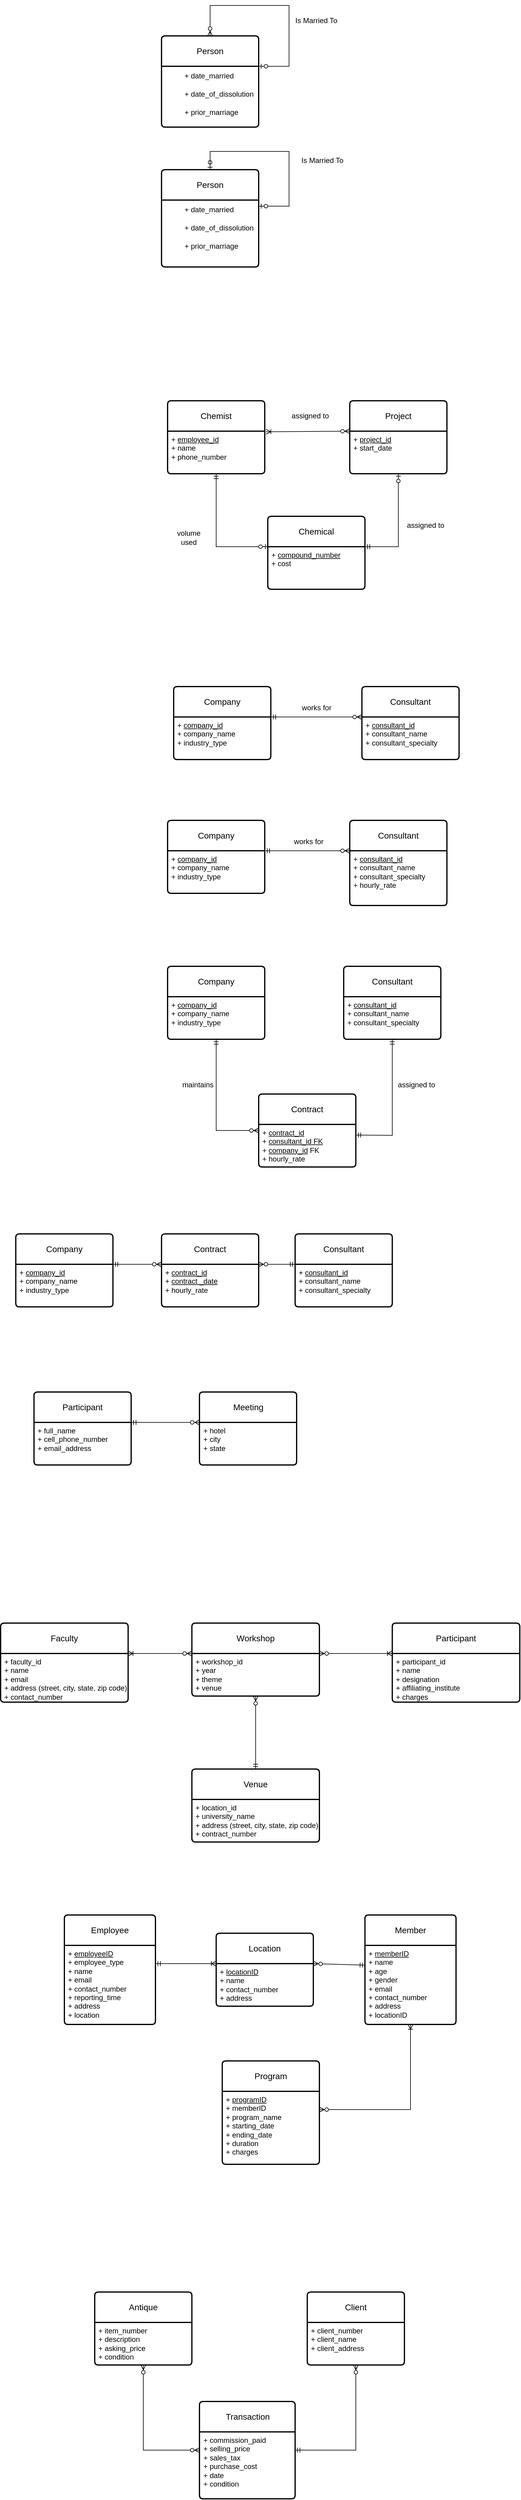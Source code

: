 <mxfile version="21.1.7" type="github">
  <diagram id="R2lEEEUBdFMjLlhIrx00" name="Page-1">
    <mxGraphModel dx="514" dy="484" grid="1" gridSize="10" guides="1" tooltips="1" connect="1" arrows="1" fold="1" page="1" pageScale="1" pageWidth="850" pageHeight="1100" math="0" shadow="0" extFonts="Permanent Marker^https://fonts.googleapis.com/css?family=Permanent+Marker">
      <root>
        <mxCell id="0" />
        <mxCell id="1" parent="0" />
        <mxCell id="Pq10RqFiLjkxQs9V1JVE-1" value="&lt;div&gt;Person&lt;/div&gt;" style="swimlane;childLayout=stackLayout;horizontal=1;startSize=50;horizontalStack=0;rounded=1;fontSize=14;fontStyle=0;strokeWidth=2;resizeParent=0;resizeLast=1;shadow=0;dashed=0;align=center;arcSize=4;whiteSpace=wrap;html=1;" vertex="1" parent="1">
          <mxGeometry x="310" y="90" width="160" height="150" as="geometry" />
        </mxCell>
        <mxCell id="Pq10RqFiLjkxQs9V1JVE-32" value="" style="shape=table;startSize=0;container=1;collapsible=1;childLayout=tableLayout;fixedRows=1;rowLines=0;fontStyle=0;align=center;resizeLast=1;strokeColor=none;fillColor=none;collapsible=0;whiteSpace=wrap;html=1;" vertex="1" parent="Pq10RqFiLjkxQs9V1JVE-1">
          <mxGeometry y="50" width="160" height="100" as="geometry" />
        </mxCell>
        <mxCell id="Pq10RqFiLjkxQs9V1JVE-33" value="" style="shape=tableRow;horizontal=0;startSize=0;swimlaneHead=0;swimlaneBody=0;fillColor=none;collapsible=0;dropTarget=0;points=[[0,0.5],[1,0.5]];portConstraint=eastwest;top=0;left=0;right=0;bottom=0;" vertex="1" parent="Pq10RqFiLjkxQs9V1JVE-32">
          <mxGeometry width="160" height="30" as="geometry" />
        </mxCell>
        <mxCell id="Pq10RqFiLjkxQs9V1JVE-34" value="" style="shape=partialRectangle;connectable=0;fillColor=none;top=0;left=0;bottom=0;right=0;editable=1;overflow=hidden;" vertex="1" parent="Pq10RqFiLjkxQs9V1JVE-33">
          <mxGeometry width="30" height="30" as="geometry">
            <mxRectangle width="30" height="30" as="alternateBounds" />
          </mxGeometry>
        </mxCell>
        <mxCell id="Pq10RqFiLjkxQs9V1JVE-35" value="+ date_married" style="shape=partialRectangle;connectable=0;fillColor=none;top=0;left=0;bottom=0;right=0;align=left;spacingLeft=6;overflow=hidden;" vertex="1" parent="Pq10RqFiLjkxQs9V1JVE-33">
          <mxGeometry x="30" width="130" height="30" as="geometry">
            <mxRectangle width="130" height="30" as="alternateBounds" />
          </mxGeometry>
        </mxCell>
        <mxCell id="Pq10RqFiLjkxQs9V1JVE-37" value="" style="shape=tableRow;horizontal=0;startSize=0;swimlaneHead=0;swimlaneBody=0;fillColor=none;collapsible=0;dropTarget=0;points=[[0,0.5],[1,0.5]];portConstraint=eastwest;top=0;left=0;right=0;bottom=0;" vertex="1" parent="Pq10RqFiLjkxQs9V1JVE-32">
          <mxGeometry y="30" width="160" height="30" as="geometry" />
        </mxCell>
        <mxCell id="Pq10RqFiLjkxQs9V1JVE-38" value="" style="shape=partialRectangle;connectable=0;fillColor=none;top=0;left=0;bottom=0;right=0;editable=1;overflow=hidden;" vertex="1" parent="Pq10RqFiLjkxQs9V1JVE-37">
          <mxGeometry width="30" height="30" as="geometry">
            <mxRectangle width="30" height="30" as="alternateBounds" />
          </mxGeometry>
        </mxCell>
        <mxCell id="Pq10RqFiLjkxQs9V1JVE-39" value="+ date_of_dissolution" style="shape=partialRectangle;connectable=0;fillColor=none;top=0;left=0;bottom=0;right=0;align=left;spacingLeft=6;overflow=hidden;" vertex="1" parent="Pq10RqFiLjkxQs9V1JVE-37">
          <mxGeometry x="30" width="130" height="30" as="geometry">
            <mxRectangle width="130" height="30" as="alternateBounds" />
          </mxGeometry>
        </mxCell>
        <mxCell id="Pq10RqFiLjkxQs9V1JVE-56" value="" style="shape=tableRow;horizontal=0;startSize=0;swimlaneHead=0;swimlaneBody=0;fillColor=none;collapsible=0;dropTarget=0;points=[[0,0.5],[1,0.5]];portConstraint=eastwest;top=0;left=0;right=0;bottom=0;" vertex="1" parent="Pq10RqFiLjkxQs9V1JVE-32">
          <mxGeometry y="60" width="160" height="30" as="geometry" />
        </mxCell>
        <mxCell id="Pq10RqFiLjkxQs9V1JVE-57" value="" style="shape=partialRectangle;connectable=0;fillColor=none;top=0;left=0;bottom=0;right=0;editable=1;overflow=hidden;" vertex="1" parent="Pq10RqFiLjkxQs9V1JVE-56">
          <mxGeometry width="30" height="30" as="geometry">
            <mxRectangle width="30" height="30" as="alternateBounds" />
          </mxGeometry>
        </mxCell>
        <mxCell id="Pq10RqFiLjkxQs9V1JVE-58" value="+ prior_marriage" style="shape=partialRectangle;connectable=0;fillColor=none;top=0;left=0;bottom=0;right=0;align=left;spacingLeft=6;overflow=hidden;" vertex="1" parent="Pq10RqFiLjkxQs9V1JVE-56">
          <mxGeometry x="30" width="130" height="30" as="geometry">
            <mxRectangle width="130" height="30" as="alternateBounds" />
          </mxGeometry>
        </mxCell>
        <mxCell id="Pq10RqFiLjkxQs9V1JVE-6" value="Is Married To" style="text;html=1;strokeColor=none;fillColor=none;align=center;verticalAlign=middle;whiteSpace=wrap;rounded=0;" vertex="1" parent="1">
          <mxGeometry x="520" y="50" width="90" height="30" as="geometry" />
        </mxCell>
        <mxCell id="Pq10RqFiLjkxQs9V1JVE-15" value="" style="fontSize=12;html=1;endArrow=ERzeroToMany;startArrow=ERzeroToOne;rounded=0;entryX=0.5;entryY=0;entryDx=0;entryDy=0;" edge="1" parent="1" target="Pq10RqFiLjkxQs9V1JVE-1">
          <mxGeometry width="100" height="100" relative="1" as="geometry">
            <mxPoint x="470" y="140" as="sourcePoint" />
            <mxPoint x="570" y="40" as="targetPoint" />
            <Array as="points">
              <mxPoint x="520" y="140" />
              <mxPoint x="520" y="40" />
              <mxPoint x="390" y="40" />
            </Array>
          </mxGeometry>
        </mxCell>
        <mxCell id="Pq10RqFiLjkxQs9V1JVE-23" value="Is Married To" style="text;html=1;strokeColor=none;fillColor=none;align=center;verticalAlign=middle;whiteSpace=wrap;rounded=0;" vertex="1" parent="1">
          <mxGeometry x="530" y="280" width="90" height="30" as="geometry" />
        </mxCell>
        <mxCell id="Pq10RqFiLjkxQs9V1JVE-40" value="&lt;div&gt;Person&lt;/div&gt;" style="swimlane;childLayout=stackLayout;horizontal=1;startSize=50;horizontalStack=0;rounded=1;fontSize=14;fontStyle=0;strokeWidth=2;resizeParent=0;resizeLast=1;shadow=0;dashed=0;align=center;arcSize=4;whiteSpace=wrap;html=1;" vertex="1" parent="1">
          <mxGeometry x="310" y="310" width="160" height="160" as="geometry" />
        </mxCell>
        <mxCell id="Pq10RqFiLjkxQs9V1JVE-41" value="" style="shape=table;startSize=0;container=1;collapsible=1;childLayout=tableLayout;fixedRows=1;rowLines=0;fontStyle=0;align=center;resizeLast=1;strokeColor=none;fillColor=none;collapsible=0;whiteSpace=wrap;html=1;" vertex="1" parent="Pq10RqFiLjkxQs9V1JVE-40">
          <mxGeometry y="50" width="160" height="110" as="geometry" />
        </mxCell>
        <mxCell id="Pq10RqFiLjkxQs9V1JVE-42" value="" style="shape=tableRow;horizontal=0;startSize=0;swimlaneHead=0;swimlaneBody=0;fillColor=none;collapsible=0;dropTarget=0;points=[[0,0.5],[1,0.5]];portConstraint=eastwest;top=0;left=0;right=0;bottom=0;" vertex="1" parent="Pq10RqFiLjkxQs9V1JVE-41">
          <mxGeometry width="160" height="30" as="geometry" />
        </mxCell>
        <mxCell id="Pq10RqFiLjkxQs9V1JVE-43" value="" style="shape=partialRectangle;connectable=0;fillColor=none;top=0;left=0;bottom=0;right=0;editable=1;overflow=hidden;" vertex="1" parent="Pq10RqFiLjkxQs9V1JVE-42">
          <mxGeometry width="30" height="30" as="geometry">
            <mxRectangle width="30" height="30" as="alternateBounds" />
          </mxGeometry>
        </mxCell>
        <mxCell id="Pq10RqFiLjkxQs9V1JVE-44" value="+ date_married" style="shape=partialRectangle;connectable=0;fillColor=none;top=0;left=0;bottom=0;right=0;align=left;spacingLeft=6;overflow=hidden;" vertex="1" parent="Pq10RqFiLjkxQs9V1JVE-42">
          <mxGeometry x="30" width="130" height="30" as="geometry">
            <mxRectangle width="130" height="30" as="alternateBounds" />
          </mxGeometry>
        </mxCell>
        <mxCell id="Pq10RqFiLjkxQs9V1JVE-45" value="" style="shape=tableRow;horizontal=0;startSize=0;swimlaneHead=0;swimlaneBody=0;fillColor=none;collapsible=0;dropTarget=0;points=[[0,0.5],[1,0.5]];portConstraint=eastwest;top=0;left=0;right=0;bottom=0;" vertex="1" parent="Pq10RqFiLjkxQs9V1JVE-41">
          <mxGeometry y="30" width="160" height="30" as="geometry" />
        </mxCell>
        <mxCell id="Pq10RqFiLjkxQs9V1JVE-46" value="" style="shape=partialRectangle;connectable=0;fillColor=none;top=0;left=0;bottom=0;right=0;editable=1;overflow=hidden;" vertex="1" parent="Pq10RqFiLjkxQs9V1JVE-45">
          <mxGeometry width="30" height="30" as="geometry">
            <mxRectangle width="30" height="30" as="alternateBounds" />
          </mxGeometry>
        </mxCell>
        <mxCell id="Pq10RqFiLjkxQs9V1JVE-47" value="+ date_of_dissolution" style="shape=partialRectangle;connectable=0;fillColor=none;top=0;left=0;bottom=0;right=0;align=left;spacingLeft=6;overflow=hidden;" vertex="1" parent="Pq10RqFiLjkxQs9V1JVE-45">
          <mxGeometry x="30" width="130" height="30" as="geometry">
            <mxRectangle width="130" height="30" as="alternateBounds" />
          </mxGeometry>
        </mxCell>
        <mxCell id="Pq10RqFiLjkxQs9V1JVE-52" value="" style="shape=tableRow;horizontal=0;startSize=0;swimlaneHead=0;swimlaneBody=0;fillColor=none;collapsible=0;dropTarget=0;points=[[0,0.5],[1,0.5]];portConstraint=eastwest;top=0;left=0;right=0;bottom=0;" vertex="1" parent="Pq10RqFiLjkxQs9V1JVE-41">
          <mxGeometry y="60" width="160" height="30" as="geometry" />
        </mxCell>
        <mxCell id="Pq10RqFiLjkxQs9V1JVE-53" value="" style="shape=partialRectangle;connectable=0;fillColor=none;top=0;left=0;bottom=0;right=0;editable=1;overflow=hidden;" vertex="1" parent="Pq10RqFiLjkxQs9V1JVE-52">
          <mxGeometry width="30" height="30" as="geometry">
            <mxRectangle width="30" height="30" as="alternateBounds" />
          </mxGeometry>
        </mxCell>
        <mxCell id="Pq10RqFiLjkxQs9V1JVE-54" value="+ prior_marriage" style="shape=partialRectangle;connectable=0;fillColor=none;top=0;left=0;bottom=0;right=0;align=left;spacingLeft=6;overflow=hidden;" vertex="1" parent="Pq10RqFiLjkxQs9V1JVE-52">
          <mxGeometry x="30" width="130" height="30" as="geometry">
            <mxRectangle width="130" height="30" as="alternateBounds" />
          </mxGeometry>
        </mxCell>
        <mxCell id="Pq10RqFiLjkxQs9V1JVE-48" value="" style="fontSize=12;html=1;endArrow=ERzeroToOne;endFill=1;rounded=0;entryX=0.5;entryY=0;entryDx=0;entryDy=0;" edge="1" parent="1" target="Pq10RqFiLjkxQs9V1JVE-40">
          <mxGeometry width="100" height="100" relative="1" as="geometry">
            <mxPoint x="470" y="370" as="sourcePoint" />
            <mxPoint x="570" y="270" as="targetPoint" />
            <Array as="points">
              <mxPoint x="520" y="370" />
              <mxPoint x="520" y="280" />
              <mxPoint x="390" y="280" />
            </Array>
          </mxGeometry>
        </mxCell>
        <mxCell id="Pq10RqFiLjkxQs9V1JVE-49" value="" style="fontSize=12;html=1;endArrow=ERzeroToOne;endFill=1;rounded=0;exitX=0.5;exitY=0;exitDx=0;exitDy=0;" edge="1" parent="1" source="Pq10RqFiLjkxQs9V1JVE-40">
          <mxGeometry width="100" height="100" relative="1" as="geometry">
            <mxPoint x="510" y="450" as="sourcePoint" />
            <mxPoint x="470" y="370" as="targetPoint" />
            <Array as="points">
              <mxPoint x="390" y="280" />
              <mxPoint x="520" y="280" />
              <mxPoint x="520" y="370" />
            </Array>
          </mxGeometry>
        </mxCell>
        <mxCell id="Pq10RqFiLjkxQs9V1JVE-59" value="Chemist" style="swimlane;childLayout=stackLayout;horizontal=1;startSize=50;horizontalStack=0;rounded=1;fontSize=14;fontStyle=0;strokeWidth=2;resizeParent=0;resizeLast=1;shadow=0;dashed=0;align=center;arcSize=4;whiteSpace=wrap;html=1;" vertex="1" parent="1">
          <mxGeometry x="320" y="690" width="160" height="120" as="geometry" />
        </mxCell>
        <mxCell id="Pq10RqFiLjkxQs9V1JVE-60" value="+ &lt;u&gt;employee_id&lt;/u&gt;&lt;br&gt;+ name&lt;br&gt;+ phone_number" style="align=left;strokeColor=none;fillColor=none;spacingLeft=4;fontSize=12;verticalAlign=top;resizable=0;rotatable=0;part=1;html=1;" vertex="1" parent="Pq10RqFiLjkxQs9V1JVE-59">
          <mxGeometry y="50" width="160" height="70" as="geometry" />
        </mxCell>
        <mxCell id="Pq10RqFiLjkxQs9V1JVE-61" value="Project" style="swimlane;childLayout=stackLayout;horizontal=1;startSize=50;horizontalStack=0;rounded=1;fontSize=14;fontStyle=0;strokeWidth=2;resizeParent=0;resizeLast=1;shadow=0;dashed=0;align=center;arcSize=4;whiteSpace=wrap;html=1;" vertex="1" parent="1">
          <mxGeometry x="620" y="690" width="160" height="120" as="geometry" />
        </mxCell>
        <mxCell id="Pq10RqFiLjkxQs9V1JVE-62" value="+ &lt;u&gt;project_id&lt;/u&gt;&lt;br&gt;+ start_date" style="align=left;strokeColor=none;fillColor=none;spacingLeft=4;fontSize=12;verticalAlign=top;resizable=0;rotatable=0;part=1;html=1;" vertex="1" parent="Pq10RqFiLjkxQs9V1JVE-61">
          <mxGeometry y="50" width="160" height="70" as="geometry" />
        </mxCell>
        <mxCell id="Pq10RqFiLjkxQs9V1JVE-63" value="Chemical" style="swimlane;childLayout=stackLayout;horizontal=1;startSize=50;horizontalStack=0;rounded=1;fontSize=14;fontStyle=0;strokeWidth=2;resizeParent=0;resizeLast=1;shadow=0;dashed=0;align=center;arcSize=4;whiteSpace=wrap;html=1;" vertex="1" parent="1">
          <mxGeometry x="485" y="880" width="160" height="120" as="geometry" />
        </mxCell>
        <mxCell id="Pq10RqFiLjkxQs9V1JVE-64" value="+ &lt;u&gt;compound_number&lt;/u&gt;&lt;br&gt;+ cost" style="align=left;strokeColor=none;fillColor=none;spacingLeft=4;fontSize=12;verticalAlign=top;resizable=0;rotatable=0;part=1;html=1;" vertex="1" parent="Pq10RqFiLjkxQs9V1JVE-63">
          <mxGeometry y="50" width="160" height="70" as="geometry" />
        </mxCell>
        <mxCell id="Pq10RqFiLjkxQs9V1JVE-65" value="" style="fontSize=12;html=1;endArrow=ERoneToMany;startArrow=ERzeroToMany;rounded=0;entryX=1.013;entryY=0.425;entryDx=0;entryDy=0;entryPerimeter=0;exitX=0;exitY=0;exitDx=0;exitDy=0;" edge="1" parent="1" source="Pq10RqFiLjkxQs9V1JVE-62" target="Pq10RqFiLjkxQs9V1JVE-59">
          <mxGeometry width="100" height="100" relative="1" as="geometry">
            <mxPoint x="520" y="850" as="sourcePoint" />
            <mxPoint x="620" y="750" as="targetPoint" />
          </mxGeometry>
        </mxCell>
        <mxCell id="Pq10RqFiLjkxQs9V1JVE-66" value="assigned to" style="text;html=1;strokeColor=none;fillColor=none;align=center;verticalAlign=middle;whiteSpace=wrap;rounded=0;" vertex="1" parent="1">
          <mxGeometry x="520" y="700" width="70" height="30" as="geometry" />
        </mxCell>
        <mxCell id="Pq10RqFiLjkxQs9V1JVE-69" value="" style="fontSize=12;html=1;endArrow=ERzeroToOne;startArrow=ERmandOne;rounded=0;entryX=0.5;entryY=1;entryDx=0;entryDy=0;" edge="1" parent="1" target="Pq10RqFiLjkxQs9V1JVE-62">
          <mxGeometry width="100" height="100" relative="1" as="geometry">
            <mxPoint x="645" y="930" as="sourcePoint" />
            <mxPoint x="720" y="840" as="targetPoint" />
            <Array as="points">
              <mxPoint x="700" y="930" />
            </Array>
          </mxGeometry>
        </mxCell>
        <mxCell id="Pq10RqFiLjkxQs9V1JVE-70" value="assigned to" style="text;html=1;strokeColor=none;fillColor=none;align=center;verticalAlign=middle;whiteSpace=wrap;rounded=0;" vertex="1" parent="1">
          <mxGeometry x="710" y="880" width="70" height="30" as="geometry" />
        </mxCell>
        <mxCell id="Pq10RqFiLjkxQs9V1JVE-71" value="" style="fontSize=12;html=1;endArrow=ERzeroToOne;startArrow=ERmandOne;rounded=0;entryX=0;entryY=0;entryDx=0;entryDy=0;exitX=0.5;exitY=1;exitDx=0;exitDy=0;" edge="1" parent="1" source="Pq10RqFiLjkxQs9V1JVE-60" target="Pq10RqFiLjkxQs9V1JVE-64">
          <mxGeometry width="100" height="100" relative="1" as="geometry">
            <mxPoint x="340" y="970" as="sourcePoint" />
            <mxPoint x="440" y="870" as="targetPoint" />
            <Array as="points">
              <mxPoint x="400" y="930" />
            </Array>
          </mxGeometry>
        </mxCell>
        <mxCell id="Pq10RqFiLjkxQs9V1JVE-72" value="volume used" style="text;html=1;strokeColor=none;fillColor=none;align=center;verticalAlign=middle;whiteSpace=wrap;rounded=0;" vertex="1" parent="1">
          <mxGeometry x="320" y="900" width="70" height="30" as="geometry" />
        </mxCell>
        <mxCell id="Pq10RqFiLjkxQs9V1JVE-73" value="Company" style="swimlane;childLayout=stackLayout;horizontal=1;startSize=50;horizontalStack=0;rounded=1;fontSize=14;fontStyle=0;strokeWidth=2;resizeParent=0;resizeLast=1;shadow=0;dashed=0;align=center;arcSize=4;whiteSpace=wrap;html=1;" vertex="1" parent="1">
          <mxGeometry x="330" y="1160" width="160" height="120" as="geometry" />
        </mxCell>
        <mxCell id="Pq10RqFiLjkxQs9V1JVE-74" value="+ &lt;u&gt;company_id&lt;/u&gt;&lt;br&gt;+ company_name&lt;br&gt;+ industry_type" style="align=left;strokeColor=none;fillColor=none;spacingLeft=4;fontSize=12;verticalAlign=top;resizable=0;rotatable=0;part=1;html=1;" vertex="1" parent="Pq10RqFiLjkxQs9V1JVE-73">
          <mxGeometry y="50" width="160" height="70" as="geometry" />
        </mxCell>
        <mxCell id="Pq10RqFiLjkxQs9V1JVE-75" value="Consultant" style="swimlane;childLayout=stackLayout;horizontal=1;startSize=50;horizontalStack=0;rounded=1;fontSize=14;fontStyle=0;strokeWidth=2;resizeParent=0;resizeLast=1;shadow=0;dashed=0;align=center;arcSize=4;whiteSpace=wrap;html=1;" vertex="1" parent="1">
          <mxGeometry x="640" y="1160" width="160" height="120" as="geometry" />
        </mxCell>
        <mxCell id="Pq10RqFiLjkxQs9V1JVE-76" value="+ &lt;u&gt;consultant_id&lt;/u&gt;&lt;br&gt;+ consultant_name&lt;br&gt;+ consultant_specialty" style="align=left;strokeColor=none;fillColor=none;spacingLeft=4;fontSize=12;verticalAlign=top;resizable=0;rotatable=0;part=1;html=1;" vertex="1" parent="Pq10RqFiLjkxQs9V1JVE-75">
          <mxGeometry y="50" width="160" height="70" as="geometry" />
        </mxCell>
        <mxCell id="Pq10RqFiLjkxQs9V1JVE-77" value="works for" style="text;html=1;strokeColor=none;fillColor=none;align=center;verticalAlign=middle;whiteSpace=wrap;rounded=0;" vertex="1" parent="1">
          <mxGeometry x="532.5" y="1180" width="65" height="30" as="geometry" />
        </mxCell>
        <mxCell id="Pq10RqFiLjkxQs9V1JVE-80" value="Company" style="swimlane;childLayout=stackLayout;horizontal=1;startSize=50;horizontalStack=0;rounded=1;fontSize=14;fontStyle=0;strokeWidth=2;resizeParent=0;resizeLast=1;shadow=0;dashed=0;align=center;arcSize=4;whiteSpace=wrap;html=1;" vertex="1" parent="1">
          <mxGeometry x="320" y="1380" width="160" height="120" as="geometry" />
        </mxCell>
        <mxCell id="Pq10RqFiLjkxQs9V1JVE-81" value="+ &lt;u&gt;company_id&lt;/u&gt;&lt;br&gt;+ company_name&lt;br&gt;+ industry_type" style="align=left;strokeColor=none;fillColor=none;spacingLeft=4;fontSize=12;verticalAlign=top;resizable=0;rotatable=0;part=1;html=1;" vertex="1" parent="Pq10RqFiLjkxQs9V1JVE-80">
          <mxGeometry y="50" width="160" height="70" as="geometry" />
        </mxCell>
        <mxCell id="Pq10RqFiLjkxQs9V1JVE-82" value="Consultant" style="swimlane;childLayout=stackLayout;horizontal=1;startSize=50;horizontalStack=0;rounded=1;fontSize=14;fontStyle=0;strokeWidth=2;resizeParent=0;resizeLast=1;shadow=0;dashed=0;align=center;arcSize=4;whiteSpace=wrap;html=1;" vertex="1" parent="1">
          <mxGeometry x="620" y="1380" width="160" height="140" as="geometry" />
        </mxCell>
        <mxCell id="Pq10RqFiLjkxQs9V1JVE-83" value="+ &lt;u&gt;consultant_id&lt;/u&gt;&lt;br&gt;+ consultant_name&lt;br&gt;&lt;div&gt;+ consultant_specialty&lt;/div&gt;&lt;div&gt;+ hourly_rate&lt;br&gt;&lt;/div&gt;" style="align=left;strokeColor=none;fillColor=none;spacingLeft=4;fontSize=12;verticalAlign=top;resizable=0;rotatable=0;part=1;html=1;" vertex="1" parent="Pq10RqFiLjkxQs9V1JVE-82">
          <mxGeometry y="50" width="160" height="90" as="geometry" />
        </mxCell>
        <mxCell id="Pq10RqFiLjkxQs9V1JVE-103" value="" style="shape=table;startSize=0;container=1;collapsible=1;childLayout=tableLayout;fixedRows=1;rowLines=0;fontStyle=0;align=center;resizeLast=1;strokeColor=none;fillColor=none;collapsible=0;whiteSpace=wrap;html=1;" vertex="1" parent="Pq10RqFiLjkxQs9V1JVE-82">
          <mxGeometry y="140" width="160" as="geometry" />
        </mxCell>
        <mxCell id="Pq10RqFiLjkxQs9V1JVE-104" value="" style="shape=tableRow;horizontal=0;startSize=0;swimlaneHead=0;swimlaneBody=0;fillColor=none;collapsible=0;dropTarget=0;points=[[0,0.5],[1,0.5]];portConstraint=eastwest;top=0;left=0;right=0;bottom=0;" vertex="1" visible="0" parent="Pq10RqFiLjkxQs9V1JVE-103">
          <mxGeometry width="180" height="30" as="geometry" />
        </mxCell>
        <mxCell id="Pq10RqFiLjkxQs9V1JVE-105" value="" style="shape=partialRectangle;connectable=0;fillColor=none;top=0;left=0;bottom=0;right=0;editable=1;overflow=hidden;" vertex="1" parent="Pq10RqFiLjkxQs9V1JVE-104">
          <mxGeometry width="30" height="30" as="geometry">
            <mxRectangle width="30" height="30" as="alternateBounds" />
          </mxGeometry>
        </mxCell>
        <mxCell id="Pq10RqFiLjkxQs9V1JVE-106" value="Row" style="shape=partialRectangle;connectable=0;fillColor=none;top=0;left=0;bottom=0;right=0;align=left;spacingLeft=6;overflow=hidden;" vertex="1" parent="Pq10RqFiLjkxQs9V1JVE-104">
          <mxGeometry x="30" width="150" height="30" as="geometry">
            <mxRectangle width="150" height="30" as="alternateBounds" />
          </mxGeometry>
        </mxCell>
        <mxCell id="Pq10RqFiLjkxQs9V1JVE-85" value="works for" style="text;html=1;strokeColor=none;fillColor=none;align=center;verticalAlign=middle;whiteSpace=wrap;rounded=0;" vertex="1" parent="1">
          <mxGeometry x="520" y="1400" width="65" height="30" as="geometry" />
        </mxCell>
        <mxCell id="Pq10RqFiLjkxQs9V1JVE-89" value="Company" style="swimlane;childLayout=stackLayout;horizontal=1;startSize=50;horizontalStack=0;rounded=1;fontSize=14;fontStyle=0;strokeWidth=2;resizeParent=0;resizeLast=1;shadow=0;dashed=0;align=center;arcSize=4;whiteSpace=wrap;html=1;" vertex="1" parent="1">
          <mxGeometry x="320" y="1620" width="160" height="120" as="geometry" />
        </mxCell>
        <mxCell id="Pq10RqFiLjkxQs9V1JVE-90" value="+ &lt;u&gt;company_id&lt;/u&gt;&lt;br&gt;+ company_name&lt;br&gt;+ industry_type" style="align=left;strokeColor=none;fillColor=none;spacingLeft=4;fontSize=12;verticalAlign=top;resizable=0;rotatable=0;part=1;html=1;" vertex="1" parent="Pq10RqFiLjkxQs9V1JVE-89">
          <mxGeometry y="50" width="160" height="70" as="geometry" />
        </mxCell>
        <mxCell id="Pq10RqFiLjkxQs9V1JVE-93" value="Consultant" style="swimlane;childLayout=stackLayout;horizontal=1;startSize=50;horizontalStack=0;rounded=1;fontSize=14;fontStyle=0;strokeWidth=2;resizeParent=0;resizeLast=1;shadow=0;dashed=0;align=center;arcSize=4;whiteSpace=wrap;html=1;" vertex="1" parent="1">
          <mxGeometry x="610" y="1620" width="160" height="120" as="geometry" />
        </mxCell>
        <mxCell id="Pq10RqFiLjkxQs9V1JVE-94" value="+ &lt;u&gt;consultant_id&lt;/u&gt;&lt;br&gt;+ consultant_name&lt;br&gt;+ consultant_specialty" style="align=left;strokeColor=none;fillColor=none;spacingLeft=4;fontSize=12;verticalAlign=top;resizable=0;rotatable=0;part=1;html=1;" vertex="1" parent="Pq10RqFiLjkxQs9V1JVE-93">
          <mxGeometry y="50" width="160" height="70" as="geometry" />
        </mxCell>
        <mxCell id="Pq10RqFiLjkxQs9V1JVE-97" value="Contract" style="swimlane;childLayout=stackLayout;horizontal=1;startSize=50;horizontalStack=0;rounded=1;fontSize=14;fontStyle=0;strokeWidth=2;resizeParent=0;resizeLast=1;shadow=0;dashed=0;align=center;arcSize=4;whiteSpace=wrap;html=1;" vertex="1" parent="1">
          <mxGeometry x="470" y="1830" width="160" height="120" as="geometry" />
        </mxCell>
        <mxCell id="Pq10RqFiLjkxQs9V1JVE-98" value="+ &lt;u&gt;contract_id&lt;/u&gt;&lt;br&gt;+ &lt;u&gt;consultant_id FK&lt;/u&gt;&lt;br&gt;&lt;div&gt;+ &lt;u&gt;company_id&lt;/u&gt; FK&lt;br&gt;&lt;/div&gt;&lt;div&gt;+ hourly_rate&lt;br&gt;&lt;/div&gt;" style="align=left;strokeColor=none;fillColor=none;spacingLeft=4;fontSize=12;verticalAlign=top;resizable=0;rotatable=0;part=1;html=1;" vertex="1" parent="Pq10RqFiLjkxQs9V1JVE-97">
          <mxGeometry y="50" width="160" height="70" as="geometry" />
        </mxCell>
        <mxCell id="Pq10RqFiLjkxQs9V1JVE-112" value="" style="fontSize=12;html=1;endArrow=ERzeroToMany;startArrow=ERmandOne;rounded=0;exitX=1;exitY=0;exitDx=0;exitDy=0;" edge="1" parent="1" source="Pq10RqFiLjkxQs9V1JVE-74">
          <mxGeometry width="100" height="100" relative="1" as="geometry">
            <mxPoint x="520" y="1360" as="sourcePoint" />
            <mxPoint x="640" y="1210" as="targetPoint" />
          </mxGeometry>
        </mxCell>
        <mxCell id="Pq10RqFiLjkxQs9V1JVE-113" value="" style="fontSize=12;html=1;endArrow=ERzeroToMany;startArrow=ERmandOne;rounded=0;exitX=1;exitY=0;exitDx=0;exitDy=0;entryX=0;entryY=0;entryDx=0;entryDy=0;" edge="1" parent="1" source="Pq10RqFiLjkxQs9V1JVE-81" target="Pq10RqFiLjkxQs9V1JVE-83">
          <mxGeometry width="100" height="100" relative="1" as="geometry">
            <mxPoint x="470" y="1530" as="sourcePoint" />
            <mxPoint x="620" y="1530" as="targetPoint" />
          </mxGeometry>
        </mxCell>
        <mxCell id="Pq10RqFiLjkxQs9V1JVE-114" value="" style="fontSize=12;html=1;endArrow=ERzeroToMany;startArrow=ERmandOne;rounded=0;entryX=0;entryY=0.5;entryDx=0;entryDy=0;exitX=0.5;exitY=1;exitDx=0;exitDy=0;" edge="1" parent="1" source="Pq10RqFiLjkxQs9V1JVE-90" target="Pq10RqFiLjkxQs9V1JVE-97">
          <mxGeometry width="100" height="100" relative="1" as="geometry">
            <mxPoint x="320" y="1930" as="sourcePoint" />
            <mxPoint x="420" y="1830" as="targetPoint" />
            <Array as="points">
              <mxPoint x="400" y="1890" />
            </Array>
          </mxGeometry>
        </mxCell>
        <mxCell id="Pq10RqFiLjkxQs9V1JVE-115" value="" style="fontSize=12;html=1;endArrow=ERmandOne;startArrow=ERmandOne;rounded=0;exitX=1;exitY=0.25;exitDx=0;exitDy=0;entryX=0.5;entryY=1;entryDx=0;entryDy=0;" edge="1" parent="1" source="Pq10RqFiLjkxQs9V1JVE-98" target="Pq10RqFiLjkxQs9V1JVE-94">
          <mxGeometry width="100" height="100" relative="1" as="geometry">
            <mxPoint x="660" y="1920" as="sourcePoint" />
            <mxPoint x="760" y="1820" as="targetPoint" />
            <Array as="points">
              <mxPoint x="690" y="1898" />
            </Array>
          </mxGeometry>
        </mxCell>
        <mxCell id="Pq10RqFiLjkxQs9V1JVE-117" value="assigned to" style="text;html=1;strokeColor=none;fillColor=none;align=center;verticalAlign=middle;whiteSpace=wrap;rounded=0;" vertex="1" parent="1">
          <mxGeometry x="690" y="1800" width="80" height="30" as="geometry" />
        </mxCell>
        <mxCell id="Pq10RqFiLjkxQs9V1JVE-118" value="maintains" style="text;html=1;strokeColor=none;fillColor=none;align=center;verticalAlign=middle;whiteSpace=wrap;rounded=0;" vertex="1" parent="1">
          <mxGeometry x="340" y="1800" width="60" height="30" as="geometry" />
        </mxCell>
        <mxCell id="Pq10RqFiLjkxQs9V1JVE-119" value="Company" style="swimlane;childLayout=stackLayout;horizontal=1;startSize=50;horizontalStack=0;rounded=1;fontSize=14;fontStyle=0;strokeWidth=2;resizeParent=0;resizeLast=1;shadow=0;dashed=0;align=center;arcSize=4;whiteSpace=wrap;html=1;" vertex="1" parent="1">
          <mxGeometry x="70" y="2060" width="160" height="120" as="geometry" />
        </mxCell>
        <mxCell id="Pq10RqFiLjkxQs9V1JVE-120" value="+ &lt;u&gt;company_id&lt;/u&gt;&lt;br&gt;+ company_name&lt;br&gt;+ industry_type" style="align=left;strokeColor=none;fillColor=none;spacingLeft=4;fontSize=12;verticalAlign=top;resizable=0;rotatable=0;part=1;html=1;" vertex="1" parent="Pq10RqFiLjkxQs9V1JVE-119">
          <mxGeometry y="50" width="160" height="70" as="geometry" />
        </mxCell>
        <mxCell id="Pq10RqFiLjkxQs9V1JVE-121" value="Contract" style="swimlane;childLayout=stackLayout;horizontal=1;startSize=50;horizontalStack=0;rounded=1;fontSize=14;fontStyle=0;strokeWidth=2;resizeParent=0;resizeLast=1;shadow=0;dashed=0;align=center;arcSize=4;whiteSpace=wrap;html=1;" vertex="1" parent="1">
          <mxGeometry x="310" y="2060" width="160" height="120" as="geometry" />
        </mxCell>
        <mxCell id="Pq10RqFiLjkxQs9V1JVE-122" value="+ &lt;u&gt;contract_id&lt;/u&gt;&lt;br&gt;+ &lt;u&gt;contract _date&lt;/u&gt;&lt;br&gt;&lt;div&gt;+ hourly_rate&lt;br&gt;&lt;/div&gt;" style="align=left;strokeColor=none;fillColor=none;spacingLeft=4;fontSize=12;verticalAlign=top;resizable=0;rotatable=0;part=1;html=1;" vertex="1" parent="Pq10RqFiLjkxQs9V1JVE-121">
          <mxGeometry y="50" width="160" height="70" as="geometry" />
        </mxCell>
        <mxCell id="Pq10RqFiLjkxQs9V1JVE-125" value="Consultant" style="swimlane;childLayout=stackLayout;horizontal=1;startSize=50;horizontalStack=0;rounded=1;fontSize=14;fontStyle=0;strokeWidth=2;resizeParent=0;resizeLast=1;shadow=0;dashed=0;align=center;arcSize=4;whiteSpace=wrap;html=1;" vertex="1" parent="1">
          <mxGeometry x="530" y="2060" width="160" height="120" as="geometry" />
        </mxCell>
        <mxCell id="Pq10RqFiLjkxQs9V1JVE-126" value="+ &lt;u&gt;consultant_id&lt;/u&gt;&lt;br&gt;+ consultant_name&lt;br&gt;+ consultant_specialty" style="align=left;strokeColor=none;fillColor=none;spacingLeft=4;fontSize=12;verticalAlign=top;resizable=0;rotatable=0;part=1;html=1;" vertex="1" parent="Pq10RqFiLjkxQs9V1JVE-125">
          <mxGeometry y="50" width="160" height="70" as="geometry" />
        </mxCell>
        <mxCell id="Pq10RqFiLjkxQs9V1JVE-128" value="" style="fontSize=12;html=1;endArrow=ERzeroToMany;startArrow=ERmandOne;rounded=0;exitX=1;exitY=0;exitDx=0;exitDy=0;entryX=0;entryY=0;entryDx=0;entryDy=0;" edge="1" parent="1" source="Pq10RqFiLjkxQs9V1JVE-120" target="Pq10RqFiLjkxQs9V1JVE-122">
          <mxGeometry width="100" height="100" relative="1" as="geometry">
            <mxPoint x="230" y="2080" as="sourcePoint" />
            <mxPoint x="330" y="1980" as="targetPoint" />
          </mxGeometry>
        </mxCell>
        <mxCell id="Pq10RqFiLjkxQs9V1JVE-129" value="" style="fontSize=12;html=1;endArrow=ERzeroToMany;startArrow=ERmandOne;rounded=0;entryX=1;entryY=0;entryDx=0;entryDy=0;exitX=0;exitY=0;exitDx=0;exitDy=0;" edge="1" parent="1" source="Pq10RqFiLjkxQs9V1JVE-126" target="Pq10RqFiLjkxQs9V1JVE-122">
          <mxGeometry width="100" height="100" relative="1" as="geometry">
            <mxPoint x="420" y="2110" as="sourcePoint" />
            <mxPoint x="520" y="2010" as="targetPoint" />
          </mxGeometry>
        </mxCell>
        <mxCell id="Pq10RqFiLjkxQs9V1JVE-130" value="Participant" style="swimlane;childLayout=stackLayout;horizontal=1;startSize=50;horizontalStack=0;rounded=1;fontSize=14;fontStyle=0;strokeWidth=2;resizeParent=0;resizeLast=1;shadow=0;dashed=0;align=center;arcSize=4;whiteSpace=wrap;html=1;" vertex="1" parent="1">
          <mxGeometry x="100" y="2320" width="160" height="120" as="geometry" />
        </mxCell>
        <mxCell id="Pq10RqFiLjkxQs9V1JVE-131" value="+ full_name&lt;br&gt;+ cell_phone_number&lt;br&gt;+ email_address" style="align=left;strokeColor=none;fillColor=none;spacingLeft=4;fontSize=12;verticalAlign=top;resizable=0;rotatable=0;part=1;html=1;" vertex="1" parent="Pq10RqFiLjkxQs9V1JVE-130">
          <mxGeometry y="50" width="160" height="70" as="geometry" />
        </mxCell>
        <mxCell id="Pq10RqFiLjkxQs9V1JVE-132" value="Meeting" style="swimlane;childLayout=stackLayout;horizontal=1;startSize=50;horizontalStack=0;rounded=1;fontSize=14;fontStyle=0;strokeWidth=2;resizeParent=0;resizeLast=1;shadow=0;dashed=0;align=center;arcSize=4;whiteSpace=wrap;html=1;" vertex="1" parent="1">
          <mxGeometry x="372.5" y="2320" width="160" height="120" as="geometry" />
        </mxCell>
        <mxCell id="Pq10RqFiLjkxQs9V1JVE-133" value="+ hotel&lt;br&gt;+ city&lt;br&gt;+ state" style="align=left;strokeColor=none;fillColor=none;spacingLeft=4;fontSize=12;verticalAlign=top;resizable=0;rotatable=0;part=1;html=1;" vertex="1" parent="Pq10RqFiLjkxQs9V1JVE-132">
          <mxGeometry y="50" width="160" height="70" as="geometry" />
        </mxCell>
        <mxCell id="Pq10RqFiLjkxQs9V1JVE-136" value="Faculty" style="swimlane;childLayout=stackLayout;horizontal=1;startSize=50;horizontalStack=0;rounded=1;fontSize=14;fontStyle=0;strokeWidth=2;resizeParent=0;resizeLast=1;shadow=0;dashed=0;align=center;arcSize=4;whiteSpace=wrap;html=1;" vertex="1" parent="1">
          <mxGeometry x="45" y="2700" width="210" height="130" as="geometry" />
        </mxCell>
        <mxCell id="Pq10RqFiLjkxQs9V1JVE-137" value="+ faculty_id&lt;br&gt;+ name&lt;br&gt;&lt;div&gt;+ email&lt;/div&gt;&lt;div&gt;+ address (street, city, state, zip code)&lt;br&gt;&lt;/div&gt;&lt;div&gt;+ contact_number&lt;br&gt;&lt;/div&gt;" style="align=left;strokeColor=none;fillColor=none;spacingLeft=4;fontSize=12;verticalAlign=top;resizable=0;rotatable=0;part=1;html=1;" vertex="1" parent="Pq10RqFiLjkxQs9V1JVE-136">
          <mxGeometry y="50" width="210" height="80" as="geometry" />
        </mxCell>
        <mxCell id="Pq10RqFiLjkxQs9V1JVE-138" value="Workshop" style="swimlane;childLayout=stackLayout;horizontal=1;startSize=50;horizontalStack=0;rounded=1;fontSize=14;fontStyle=0;strokeWidth=2;resizeParent=0;resizeLast=1;shadow=0;dashed=0;align=center;arcSize=4;whiteSpace=wrap;html=1;" vertex="1" parent="1">
          <mxGeometry x="360" y="2700" width="210" height="120" as="geometry" />
        </mxCell>
        <mxCell id="Pq10RqFiLjkxQs9V1JVE-139" value="&lt;div&gt;+ workshop_id&lt;/div&gt;+ year&lt;br&gt;&lt;div&gt;+ theme&lt;/div&gt;&lt;div&gt;+ venue&lt;br&gt;&lt;/div&gt;" style="align=left;strokeColor=none;fillColor=none;spacingLeft=4;fontSize=12;verticalAlign=top;resizable=0;rotatable=0;part=1;html=1;" vertex="1" parent="Pq10RqFiLjkxQs9V1JVE-138">
          <mxGeometry y="50" width="210" height="70" as="geometry" />
        </mxCell>
        <mxCell id="Pq10RqFiLjkxQs9V1JVE-140" value="Venue" style="swimlane;childLayout=stackLayout;horizontal=1;startSize=50;horizontalStack=0;rounded=1;fontSize=14;fontStyle=0;strokeWidth=2;resizeParent=0;resizeLast=1;shadow=0;dashed=0;align=center;arcSize=4;whiteSpace=wrap;html=1;" vertex="1" parent="1">
          <mxGeometry x="360" y="2940" width="210" height="120" as="geometry" />
        </mxCell>
        <mxCell id="Pq10RqFiLjkxQs9V1JVE-141" value="+ location_id &lt;br&gt;&lt;div&gt;+ university_name&lt;/div&gt;&lt;div&gt;+ address (street, city, state, zip code)&lt;/div&gt;&lt;div&gt;+ contract_number&lt;br&gt;&lt;/div&gt;" style="align=left;strokeColor=none;fillColor=none;spacingLeft=4;fontSize=12;verticalAlign=top;resizable=0;rotatable=0;part=1;html=1;" vertex="1" parent="Pq10RqFiLjkxQs9V1JVE-140">
          <mxGeometry y="50" width="210" height="70" as="geometry" />
        </mxCell>
        <mxCell id="Pq10RqFiLjkxQs9V1JVE-142" value="Participant" style="swimlane;childLayout=stackLayout;horizontal=1;startSize=50;horizontalStack=0;rounded=1;fontSize=14;fontStyle=0;strokeWidth=2;resizeParent=0;resizeLast=1;shadow=0;dashed=0;align=center;arcSize=4;whiteSpace=wrap;html=1;" vertex="1" parent="1">
          <mxGeometry x="690" y="2700" width="210" height="130" as="geometry" />
        </mxCell>
        <mxCell id="Pq10RqFiLjkxQs9V1JVE-143" value="+ participant_id &lt;br&gt;+ name&lt;br&gt;&lt;div&gt;+ designation&lt;/div&gt;&lt;div&gt;+ affiliating_institute&lt;/div&gt;&lt;div&gt;+ charges &lt;br&gt;&lt;/div&gt;" style="align=left;strokeColor=none;fillColor=none;spacingLeft=4;fontSize=12;verticalAlign=top;resizable=0;rotatable=0;part=1;html=1;" vertex="1" parent="Pq10RqFiLjkxQs9V1JVE-142">
          <mxGeometry y="50" width="210" height="80" as="geometry" />
        </mxCell>
        <mxCell id="Pq10RqFiLjkxQs9V1JVE-144" value="Member" style="swimlane;childLayout=stackLayout;horizontal=1;startSize=50;horizontalStack=0;rounded=1;fontSize=14;fontStyle=0;strokeWidth=2;resizeParent=0;resizeLast=1;shadow=0;dashed=0;align=center;arcSize=4;whiteSpace=wrap;html=1;" vertex="1" parent="1">
          <mxGeometry x="645" y="3180" width="150" height="180" as="geometry" />
        </mxCell>
        <mxCell id="Pq10RqFiLjkxQs9V1JVE-145" value="+ &lt;u&gt;memberID&lt;/u&gt;&lt;br&gt;+ name&lt;br&gt;&lt;div&gt;+ age&lt;/div&gt;&lt;div&gt;+ gender&lt;/div&gt;&lt;div&gt;+ email&lt;/div&gt;&lt;div&gt;+ contact_number&lt;/div&gt;&lt;div&gt;+ address&lt;/div&gt;&lt;div&gt;+ locationID&lt;br&gt;&lt;/div&gt;" style="align=left;strokeColor=none;fillColor=none;spacingLeft=4;fontSize=12;verticalAlign=top;resizable=0;rotatable=0;part=1;html=1;" vertex="1" parent="Pq10RqFiLjkxQs9V1JVE-144">
          <mxGeometry y="50" width="150" height="130" as="geometry" />
        </mxCell>
        <mxCell id="Pq10RqFiLjkxQs9V1JVE-146" value="Employee" style="swimlane;childLayout=stackLayout;horizontal=1;startSize=50;horizontalStack=0;rounded=1;fontSize=14;fontStyle=0;strokeWidth=2;resizeParent=0;resizeLast=1;shadow=0;dashed=0;align=center;arcSize=4;whiteSpace=wrap;html=1;" vertex="1" parent="1">
          <mxGeometry x="150" y="3180" width="150" height="180" as="geometry" />
        </mxCell>
        <mxCell id="Pq10RqFiLjkxQs9V1JVE-147" value="+ &lt;u&gt;employeeID&lt;/u&gt;&lt;br&gt;+ employee_type&lt;br&gt;&lt;div&gt;+ name&lt;/div&gt;&lt;div&gt;+ email&lt;/div&gt;&lt;div&gt;+ contact_number&lt;/div&gt;&lt;div&gt;+ reporting_time&lt;/div&gt;&lt;div&gt;+ address&lt;/div&gt;&lt;div&gt;+ location&lt;br&gt;&lt;/div&gt;" style="align=left;strokeColor=none;fillColor=none;spacingLeft=4;fontSize=12;verticalAlign=top;resizable=0;rotatable=0;part=1;html=1;" vertex="1" parent="Pq10RqFiLjkxQs9V1JVE-146">
          <mxGeometry y="50" width="150" height="130" as="geometry" />
        </mxCell>
        <mxCell id="Pq10RqFiLjkxQs9V1JVE-148" value="Program " style="swimlane;childLayout=stackLayout;horizontal=1;startSize=50;horizontalStack=0;rounded=1;fontSize=14;fontStyle=0;strokeWidth=2;resizeParent=0;resizeLast=1;shadow=0;dashed=0;align=center;arcSize=4;whiteSpace=wrap;html=1;" vertex="1" parent="1">
          <mxGeometry x="410" y="3420" width="160" height="170" as="geometry" />
        </mxCell>
        <mxCell id="Pq10RqFiLjkxQs9V1JVE-149" value="&lt;div&gt;+ &lt;u&gt;programID&lt;/u&gt;&lt;/div&gt;&lt;div&gt;+ memberID&lt;br&gt;&lt;/div&gt;&lt;div&gt;+ program_name&lt;/div&gt;&lt;div&gt;+ starting_date&lt;/div&gt;&lt;div&gt;+ ending_date&lt;br&gt;&lt;/div&gt;&lt;div&gt;+ duration&lt;/div&gt;&lt;div&gt;+ charges&lt;br&gt;&lt;/div&gt;" style="align=left;strokeColor=none;fillColor=none;spacingLeft=4;fontSize=12;verticalAlign=top;resizable=0;rotatable=0;part=1;html=1;" vertex="1" parent="Pq10RqFiLjkxQs9V1JVE-148">
          <mxGeometry y="50" width="160" height="120" as="geometry" />
        </mxCell>
        <mxCell id="Pq10RqFiLjkxQs9V1JVE-152" value="Location" style="swimlane;childLayout=stackLayout;horizontal=1;startSize=50;horizontalStack=0;rounded=1;fontSize=14;fontStyle=0;strokeWidth=2;resizeParent=0;resizeLast=1;shadow=0;dashed=0;align=center;arcSize=4;whiteSpace=wrap;html=1;" vertex="1" parent="1">
          <mxGeometry x="400" y="3210" width="160" height="120" as="geometry" />
        </mxCell>
        <mxCell id="Pq10RqFiLjkxQs9V1JVE-153" value="+ &lt;u&gt;locationID&lt;/u&gt;&lt;br&gt;+ name&lt;br&gt;&lt;div&gt;+ contact_number&lt;/div&gt;&lt;div&gt;+ address&lt;br&gt;&lt;/div&gt;" style="align=left;strokeColor=none;fillColor=none;spacingLeft=4;fontSize=12;verticalAlign=top;resizable=0;rotatable=0;part=1;html=1;" vertex="1" parent="Pq10RqFiLjkxQs9V1JVE-152">
          <mxGeometry y="50" width="160" height="70" as="geometry" />
        </mxCell>
        <mxCell id="Pq10RqFiLjkxQs9V1JVE-154" value="" style="fontSize=12;html=1;endArrow=ERzeroToMany;startArrow=ERmandOne;rounded=0;exitX=0.5;exitY=0;exitDx=0;exitDy=0;entryX=0.5;entryY=1;entryDx=0;entryDy=0;" edge="1" parent="1" source="Pq10RqFiLjkxQs9V1JVE-140" target="Pq10RqFiLjkxQs9V1JVE-138">
          <mxGeometry width="100" height="100" relative="1" as="geometry">
            <mxPoint x="410" y="2960" as="sourcePoint" />
            <mxPoint x="470" y="2840" as="targetPoint" />
          </mxGeometry>
        </mxCell>
        <mxCell id="Pq10RqFiLjkxQs9V1JVE-155" value="" style="fontSize=12;html=1;endArrow=ERoneToMany;startArrow=ERzeroToMany;rounded=0;entryX=0;entryY=0;entryDx=0;entryDy=0;exitX=1;exitY=0;exitDx=0;exitDy=0;" edge="1" parent="1" source="Pq10RqFiLjkxQs9V1JVE-139" target="Pq10RqFiLjkxQs9V1JVE-143">
          <mxGeometry width="100" height="100" relative="1" as="geometry">
            <mxPoint x="570" y="2930" as="sourcePoint" />
            <mxPoint x="670" y="2830" as="targetPoint" />
          </mxGeometry>
        </mxCell>
        <mxCell id="Pq10RqFiLjkxQs9V1JVE-156" value="" style="fontSize=12;html=1;endArrow=ERoneToMany;startArrow=ERzeroToMany;rounded=0;entryX=1;entryY=0;entryDx=0;entryDy=0;exitX=0;exitY=0;exitDx=0;exitDy=0;" edge="1" parent="1" source="Pq10RqFiLjkxQs9V1JVE-139" target="Pq10RqFiLjkxQs9V1JVE-137">
          <mxGeometry width="100" height="100" relative="1" as="geometry">
            <mxPoint x="255" y="2930" as="sourcePoint" />
            <mxPoint x="355" y="2830" as="targetPoint" />
          </mxGeometry>
        </mxCell>
        <mxCell id="Pq10RqFiLjkxQs9V1JVE-157" value="" style="fontSize=12;html=1;endArrow=ERoneToMany;startArrow=ERmandOne;rounded=0;entryX=0;entryY=0;entryDx=0;entryDy=0;" edge="1" parent="1" target="Pq10RqFiLjkxQs9V1JVE-153">
          <mxGeometry width="100" height="100" relative="1" as="geometry">
            <mxPoint x="300" y="3260" as="sourcePoint" />
            <mxPoint x="410" y="3360" as="targetPoint" />
          </mxGeometry>
        </mxCell>
        <mxCell id="Pq10RqFiLjkxQs9V1JVE-158" value="" style="fontSize=12;html=1;endArrow=ERzeroToMany;startArrow=ERmandOne;rounded=0;entryX=1;entryY=0;entryDx=0;entryDy=0;exitX=0;exitY=0.25;exitDx=0;exitDy=0;" edge="1" parent="1" source="Pq10RqFiLjkxQs9V1JVE-145" target="Pq10RqFiLjkxQs9V1JVE-153">
          <mxGeometry width="100" height="100" relative="1" as="geometry">
            <mxPoint x="497.5" y="3430" as="sourcePoint" />
            <mxPoint x="597.5" y="3330" as="targetPoint" />
          </mxGeometry>
        </mxCell>
        <mxCell id="Pq10RqFiLjkxQs9V1JVE-159" value="" style="fontSize=12;html=1;endArrow=ERoneToMany;startArrow=ERzeroToMany;rounded=0;entryX=0.5;entryY=1;entryDx=0;entryDy=0;exitX=1;exitY=0.25;exitDx=0;exitDy=0;" edge="1" parent="1" source="Pq10RqFiLjkxQs9V1JVE-149" target="Pq10RqFiLjkxQs9V1JVE-145">
          <mxGeometry width="100" height="100" relative="1" as="geometry">
            <mxPoint x="610" y="3520" as="sourcePoint" />
            <mxPoint x="710" y="3420" as="targetPoint" />
            <Array as="points">
              <mxPoint x="720" y="3500" />
            </Array>
          </mxGeometry>
        </mxCell>
        <mxCell id="Pq10RqFiLjkxQs9V1JVE-160" value="Antique" style="swimlane;childLayout=stackLayout;horizontal=1;startSize=50;horizontalStack=0;rounded=1;fontSize=14;fontStyle=0;strokeWidth=2;resizeParent=0;resizeLast=1;shadow=0;dashed=0;align=center;arcSize=4;whiteSpace=wrap;html=1;" vertex="1" parent="1">
          <mxGeometry x="200" y="3800" width="160" height="120" as="geometry" />
        </mxCell>
        <mxCell id="Pq10RqFiLjkxQs9V1JVE-161" value="+ item_number&lt;br&gt;+ description&lt;br&gt;&lt;div&gt;+ asking_price&lt;/div&gt;&lt;div&gt;+ condition&lt;br&gt;&lt;/div&gt;" style="align=left;strokeColor=none;fillColor=none;spacingLeft=4;fontSize=12;verticalAlign=top;resizable=0;rotatable=0;part=1;html=1;" vertex="1" parent="Pq10RqFiLjkxQs9V1JVE-160">
          <mxGeometry y="50" width="160" height="70" as="geometry" />
        </mxCell>
        <mxCell id="Pq10RqFiLjkxQs9V1JVE-162" value="Client" style="swimlane;childLayout=stackLayout;horizontal=1;startSize=50;horizontalStack=0;rounded=1;fontSize=14;fontStyle=0;strokeWidth=2;resizeParent=0;resizeLast=1;shadow=0;dashed=0;align=center;arcSize=4;whiteSpace=wrap;html=1;" vertex="1" parent="1">
          <mxGeometry x="550" y="3800" width="160" height="120" as="geometry" />
        </mxCell>
        <mxCell id="Pq10RqFiLjkxQs9V1JVE-163" value="+ client_number&lt;br&gt;+ client_name&lt;br&gt;+ client_address" style="align=left;strokeColor=none;fillColor=none;spacingLeft=4;fontSize=12;verticalAlign=top;resizable=0;rotatable=0;part=1;html=1;" vertex="1" parent="Pq10RqFiLjkxQs9V1JVE-162">
          <mxGeometry y="50" width="160" height="70" as="geometry" />
        </mxCell>
        <mxCell id="Pq10RqFiLjkxQs9V1JVE-164" value="" style="fontSize=12;html=1;endArrow=ERzeroToMany;startArrow=ERmandOne;rounded=0;entryX=0;entryY=0;entryDx=0;entryDy=0;exitX=1;exitY=0;exitDx=0;exitDy=0;" edge="1" parent="1" source="Pq10RqFiLjkxQs9V1JVE-131" target="Pq10RqFiLjkxQs9V1JVE-133">
          <mxGeometry width="100" height="100" relative="1" as="geometry">
            <mxPoint x="240" y="2550" as="sourcePoint" />
            <mxPoint x="340" y="2450" as="targetPoint" />
          </mxGeometry>
        </mxCell>
        <mxCell id="Pq10RqFiLjkxQs9V1JVE-165" value="Transaction" style="swimlane;childLayout=stackLayout;horizontal=1;startSize=50;horizontalStack=0;rounded=1;fontSize=14;fontStyle=0;strokeWidth=2;resizeParent=0;resizeLast=1;shadow=0;dashed=0;align=center;arcSize=4;whiteSpace=wrap;html=1;" vertex="1" parent="1">
          <mxGeometry x="372.5" y="3980" width="157.5" height="160" as="geometry" />
        </mxCell>
        <mxCell id="Pq10RqFiLjkxQs9V1JVE-166" value="+ commission_paid&lt;br&gt;+ selling_price&lt;br&gt;&lt;div&gt;+ sales_tax&lt;/div&gt;&lt;div&gt;+ purchase_cost&lt;/div&gt;&lt;div&gt;+ date&lt;/div&gt;&lt;div&gt;+ condition&lt;br&gt;&lt;/div&gt;&lt;div&gt;&lt;br&gt;&lt;/div&gt;" style="align=left;strokeColor=none;fillColor=none;spacingLeft=4;fontSize=12;verticalAlign=top;resizable=0;rotatable=0;part=1;html=1;" vertex="1" parent="Pq10RqFiLjkxQs9V1JVE-165">
          <mxGeometry y="50" width="157.5" height="110" as="geometry" />
        </mxCell>
        <mxCell id="Pq10RqFiLjkxQs9V1JVE-169" value="" style="fontSize=12;html=1;endArrow=ERzeroToMany;endFill=1;startArrow=ERzeroToMany;rounded=0;exitX=0;exitY=0.5;exitDx=0;exitDy=0;entryX=0.5;entryY=1;entryDx=0;entryDy=0;" edge="1" parent="1" source="Pq10RqFiLjkxQs9V1JVE-165" target="Pq10RqFiLjkxQs9V1JVE-161">
          <mxGeometry width="100" height="100" relative="1" as="geometry">
            <mxPoint x="230" y="4070" as="sourcePoint" />
            <mxPoint x="330" y="3970" as="targetPoint" />
            <Array as="points">
              <mxPoint x="280" y="4060" />
            </Array>
          </mxGeometry>
        </mxCell>
        <mxCell id="Pq10RqFiLjkxQs9V1JVE-170" value="" style="fontSize=12;html=1;endArrow=ERzeroToMany;startArrow=ERmandOne;rounded=0;entryX=0.5;entryY=1;entryDx=0;entryDy=0;" edge="1" parent="1" target="Pq10RqFiLjkxQs9V1JVE-163">
          <mxGeometry width="100" height="100" relative="1" as="geometry">
            <mxPoint x="530" y="4060" as="sourcePoint" />
            <mxPoint x="632.5" y="3960" as="targetPoint" />
            <Array as="points">
              <mxPoint x="630" y="4060" />
            </Array>
          </mxGeometry>
        </mxCell>
      </root>
    </mxGraphModel>
  </diagram>
</mxfile>

